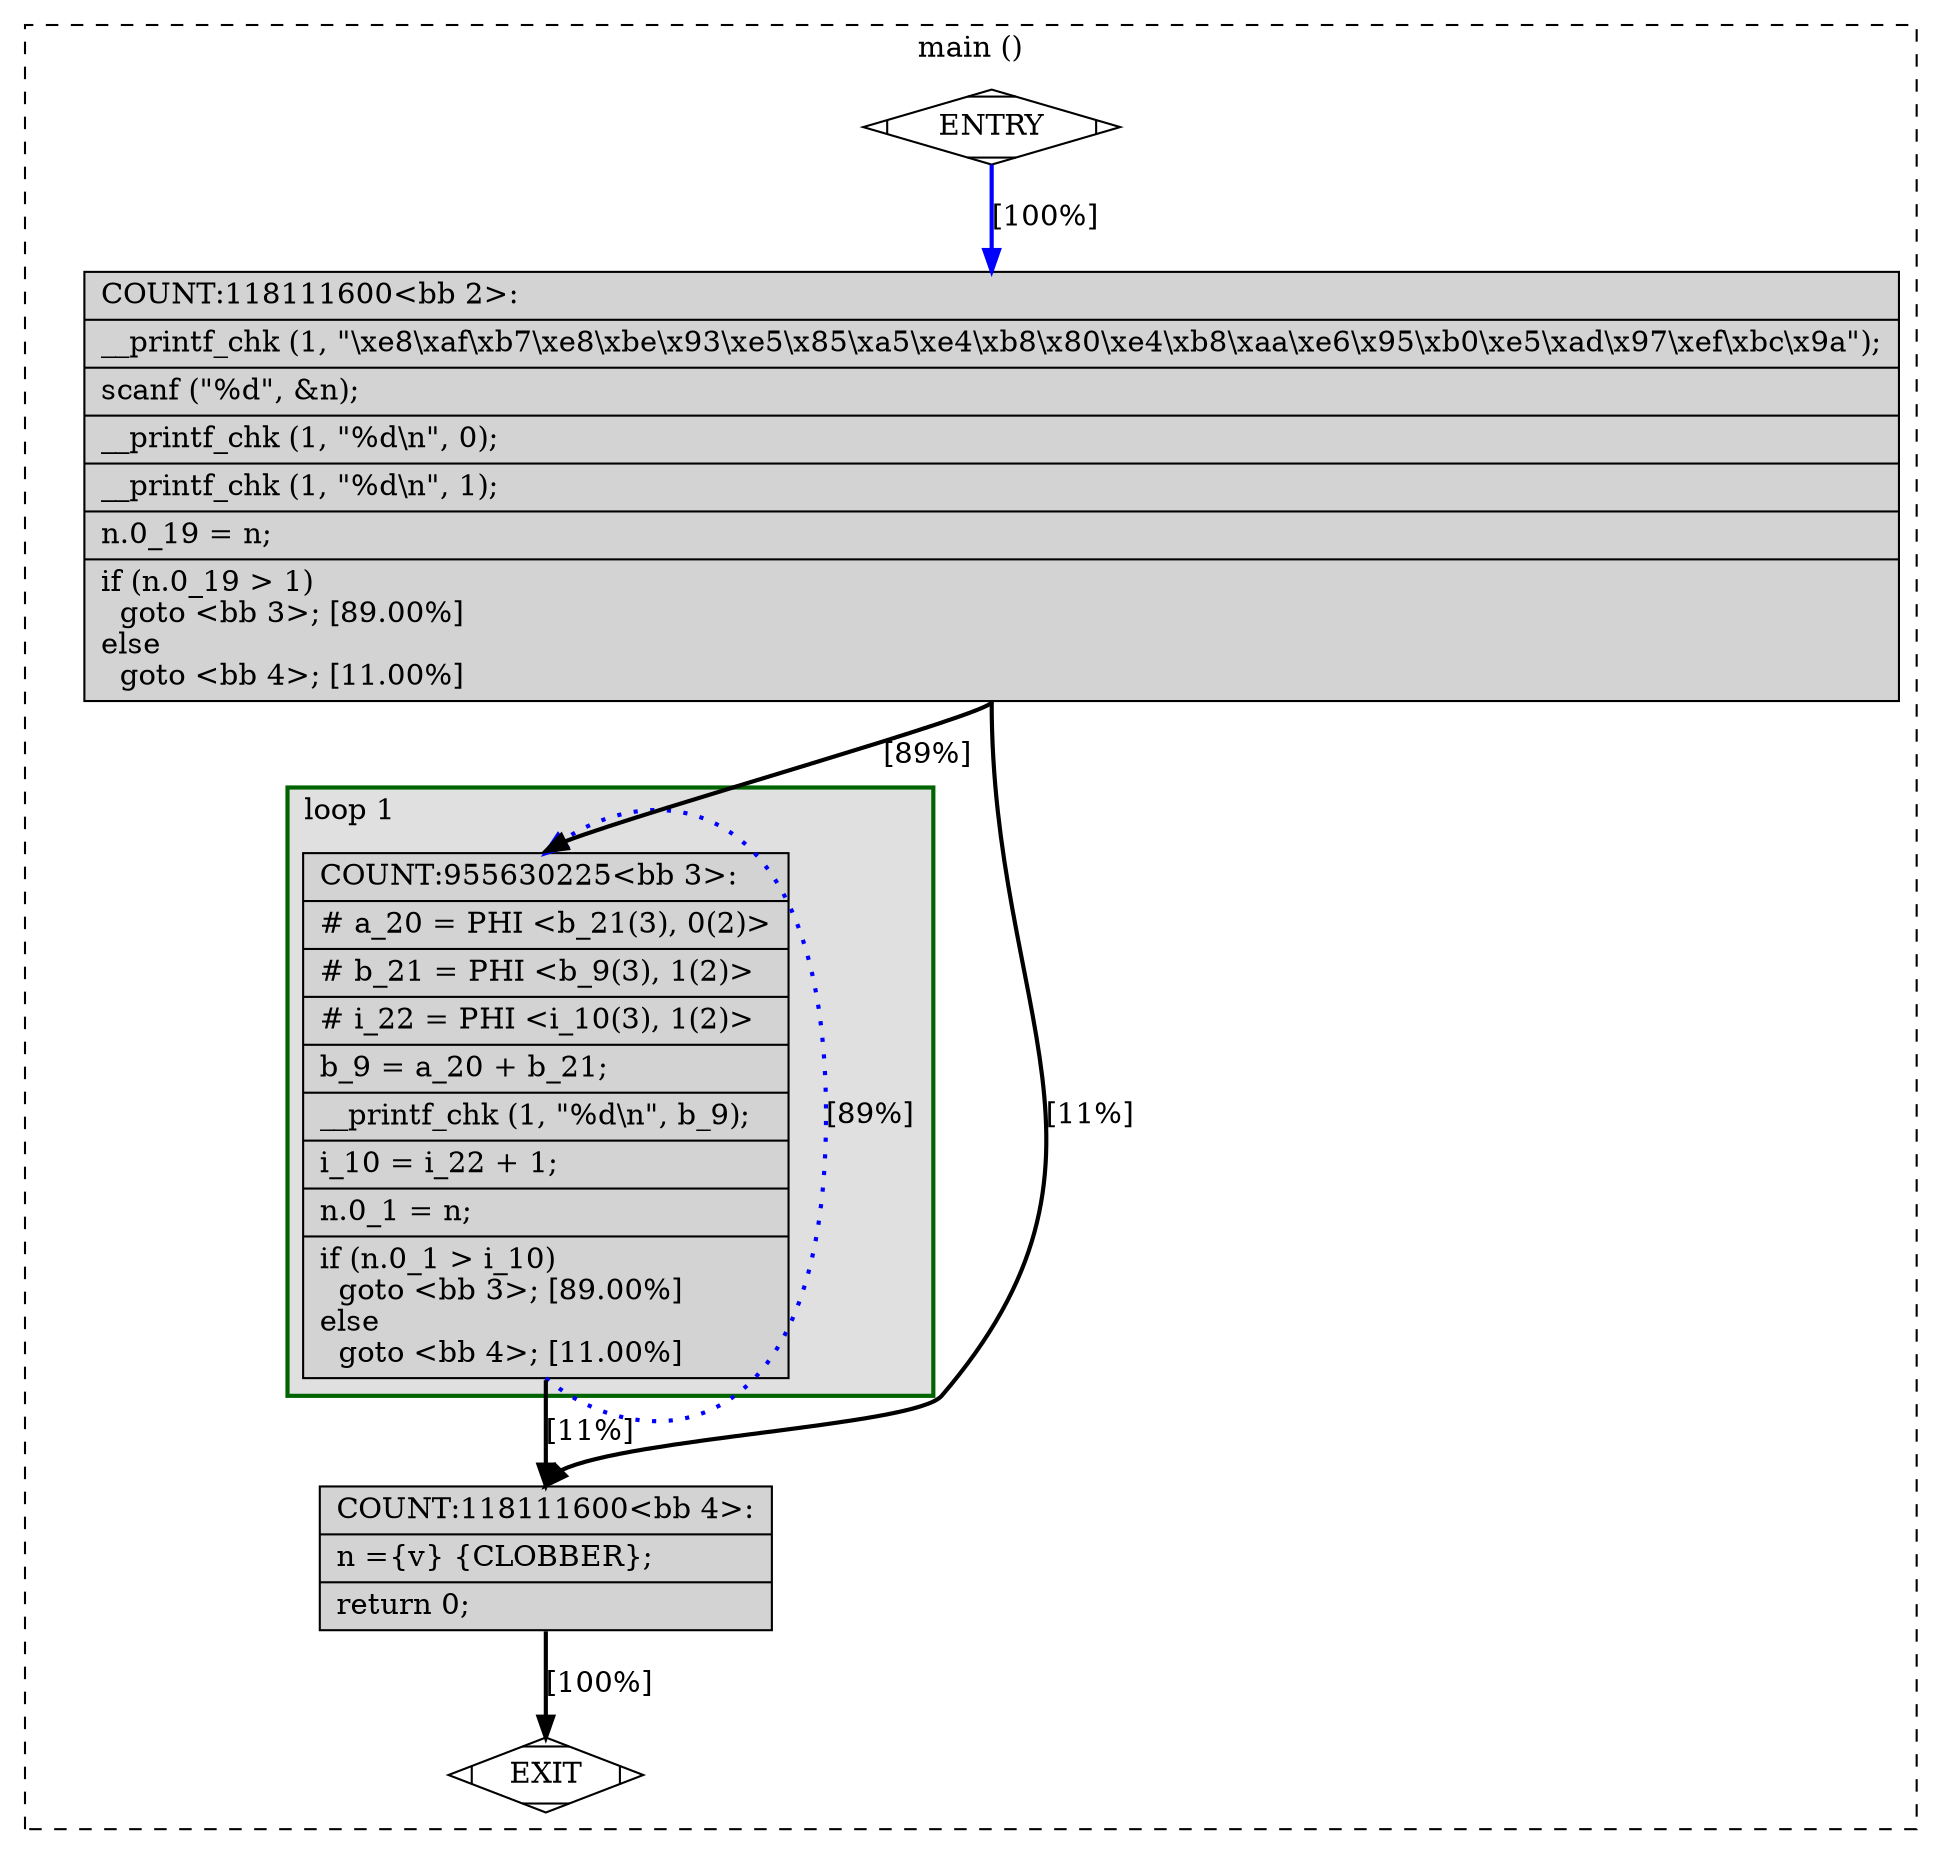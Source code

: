 digraph "a-main.c.181t.switchlower1" {
overlap=false;
subgraph "cluster_main" {
	style="dashed";
	color="black";
	label="main ()";
	subgraph cluster_23_1 {
	style="filled";
	color="darkgreen";
	fillcolor="grey88";
	label="loop 1";
	labeljust=l;
	penwidth=2;
	fn_23_basic_block_3 [shape=record,style=filled,fillcolor=lightgrey,label="{COUNT:955630225\<bb\ 3\>:\l\
|#\ a_20\ =\ PHI\ \<b_21(3),\ 0(2)\>\l\
|#\ b_21\ =\ PHI\ \<b_9(3),\ 1(2)\>\l\
|#\ i_22\ =\ PHI\ \<i_10(3),\ 1(2)\>\l\
|b_9\ =\ a_20\ +\ b_21;\l\
|__printf_chk\ (1,\ \"%d\\n\",\ b_9);\l\
|i_10\ =\ i_22\ +\ 1;\l\
|n.0_1\ =\ n;\l\
|if\ (n.0_1\ \>\ i_10)\l\
\ \ goto\ \<bb\ 3\>;\ [89.00%]\l\
else\l\
\ \ goto\ \<bb\ 4\>;\ [11.00%]\l\
}"];

	}
	fn_23_basic_block_0 [shape=Mdiamond,style=filled,fillcolor=white,label="ENTRY"];

	fn_23_basic_block_1 [shape=Mdiamond,style=filled,fillcolor=white,label="EXIT"];

	fn_23_basic_block_2 [shape=record,style=filled,fillcolor=lightgrey,label="{COUNT:118111600\<bb\ 2\>:\l\
|__printf_chk\ (1,\ \"\\xe8\\xaf\\xb7\\xe8\\xbe\\x93\\xe5\\x85\\xa5\\xe4\\xb8\\x80\\xe4\\xb8\\xaa\\xe6\\x95\\xb0\\xe5\\xad\\x97\\xef\\xbc\\x9a\");\l\
|scanf\ (\"%d\",\ &n);\l\
|__printf_chk\ (1,\ \"%d\\n\",\ 0);\l\
|__printf_chk\ (1,\ \"%d\\n\",\ 1);\l\
|n.0_19\ =\ n;\l\
|if\ (n.0_19\ \>\ 1)\l\
\ \ goto\ \<bb\ 3\>;\ [89.00%]\l\
else\l\
\ \ goto\ \<bb\ 4\>;\ [11.00%]\l\
}"];

	fn_23_basic_block_4 [shape=record,style=filled,fillcolor=lightgrey,label="{COUNT:118111600\<bb\ 4\>:\l\
|n\ =\{v\}\ \{CLOBBER\};\l\
|return\ 0;\l\
}"];

	fn_23_basic_block_0:s -> fn_23_basic_block_2:n [style="solid,bold",color=blue,weight=100,constraint=true,label="[100%]"];
	fn_23_basic_block_2:s -> fn_23_basic_block_3:n [style="solid,bold",color=black,weight=10,constraint=true,label="[89%]"];
	fn_23_basic_block_2:s -> fn_23_basic_block_4:n [style="solid,bold",color=black,weight=10,constraint=true,label="[11%]"];
	fn_23_basic_block_3:s -> fn_23_basic_block_3:n [style="dotted,bold",color=blue,weight=10,constraint=false,label="[89%]"];
	fn_23_basic_block_3:s -> fn_23_basic_block_4:n [style="solid,bold",color=black,weight=10,constraint=true,label="[11%]"];
	fn_23_basic_block_4:s -> fn_23_basic_block_1:n [style="solid,bold",color=black,weight=10,constraint=true,label="[100%]"];
	fn_23_basic_block_0:s -> fn_23_basic_block_1:n [style="invis",constraint=true];
}
}
